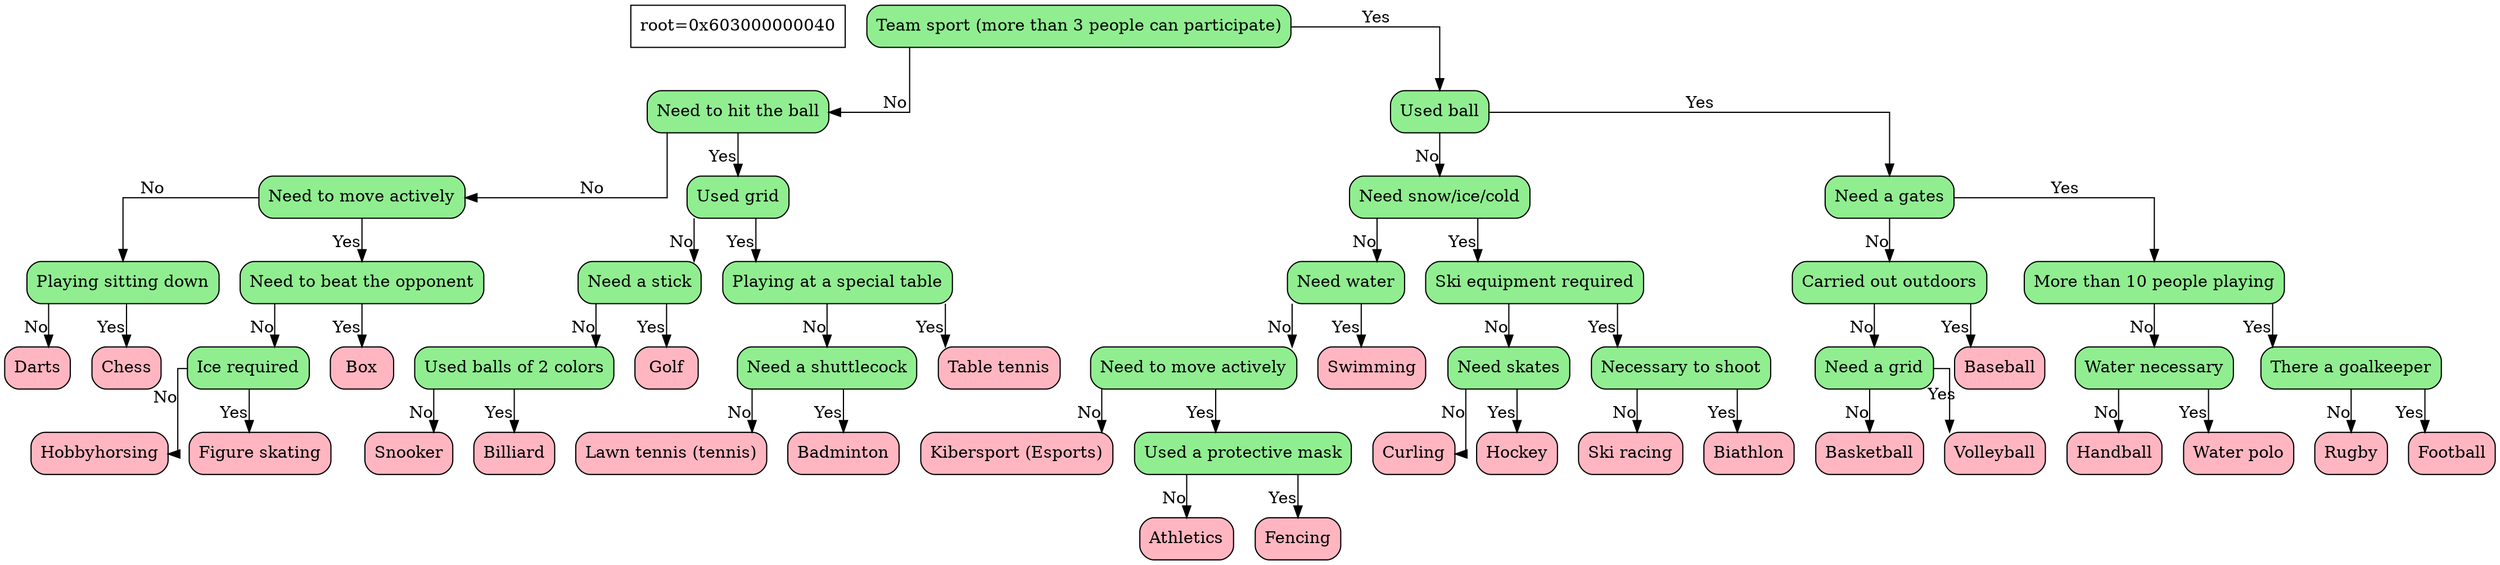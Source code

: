 digraph tree{
    node[shape=record,fontsize=14];
    splines=ortho
    info[label="root=0x603000000040"]

  	node0x603000000040[shape=Mrecord,style="rounded,filled",fillcolor="lightgreen",label="{ Team sport (more than 3 people can participate) }"]
	node0x603000000040->node0x603000000070[xlabel="No"]
	node0x603000000070[shape=Mrecord,style="rounded,filled",fillcolor="lightgreen",label="{ Need to hit the ball }"]
	node0x603000000070->node0x6030000000a0[xlabel="No"]
	node0x6030000000a0[shape=Mrecord,style="rounded,filled",fillcolor="lightgreen",label="{ Need to move actively }"]
	node0x6030000000a0->node0x6030000000d0[xlabel="No"]
	node0x6030000000d0[shape=Mrecord,style="rounded,filled",fillcolor="lightgreen",label="{ Playing sitting down }"]
	node0x6030000000d0->node0x603000000100[xlabel="No"]
	node0x603000000100[shape=Mrecord,style="rounded,filled",fillcolor="lightpink",label="{ Darts }"]
	node0x603000000100[shape=Mrecord,style="rounded,filled",fillcolor="lightpink",label="{ Darts }"]
	node0x6030000000d0[shape=Mrecord,style="rounded,filled",fillcolor="lightgreen",label="{ Playing sitting down }"]
	node0x6030000000d0->node0x603000000130[xlabel="Yes"]
	node0x603000000130[shape=Mrecord,style="rounded,filled",fillcolor="lightpink",label="{ Chess }"]
	node0x603000000130[shape=Mrecord,style="rounded,filled",fillcolor="lightpink",label="{ Chess }"]
	node0x6030000000a0[shape=Mrecord,style="rounded,filled",fillcolor="lightgreen",label="{ Need to move actively }"]
	node0x6030000000a0->node0x603000000160[xlabel="Yes"]
	node0x603000000160[shape=Mrecord,style="rounded,filled",fillcolor="lightgreen",label="{ Need to beat the opponent }"]
	node0x603000000160->node0x603000000190[xlabel="No"]
	node0x603000000190[shape=Mrecord,style="rounded,filled",fillcolor="lightgreen",label="{ Ice required }"]
	node0x603000000190->node0x6030000001c0[xlabel="No"]
	node0x6030000001c0[shape=Mrecord,style="rounded,filled",fillcolor="lightpink",label="{ Hobbyhorsing }"]
	node0x6030000001c0[shape=Mrecord,style="rounded,filled",fillcolor="lightpink",label="{ Hobbyhorsing }"]
	node0x603000000190[shape=Mrecord,style="rounded,filled",fillcolor="lightgreen",label="{ Ice required }"]
	node0x603000000190->node0x6030000001f0[xlabel="Yes"]
	node0x6030000001f0[shape=Mrecord,style="rounded,filled",fillcolor="lightpink",label="{ Figure skating }"]
	node0x6030000001f0[shape=Mrecord,style="rounded,filled",fillcolor="lightpink",label="{ Figure skating }"]
	node0x603000000160[shape=Mrecord,style="rounded,filled",fillcolor="lightgreen",label="{ Need to beat the opponent }"]
	node0x603000000160->node0x603000000220[xlabel="Yes"]
	node0x603000000220[shape=Mrecord,style="rounded,filled",fillcolor="lightpink",label="{ Box }"]
	node0x603000000220[shape=Mrecord,style="rounded,filled",fillcolor="lightpink",label="{ Box }"]
	node0x603000000070[shape=Mrecord,style="rounded,filled",fillcolor="lightgreen",label="{ Need to hit the ball }"]
	node0x603000000070->node0x603000000250[xlabel="Yes"]
	node0x603000000250[shape=Mrecord,style="rounded,filled",fillcolor="lightgreen",label="{ Used grid }"]
	node0x603000000250->node0x603000000280[xlabel="No"]
	node0x603000000280[shape=Mrecord,style="rounded,filled",fillcolor="lightgreen",label="{ Need a stick }"]
	node0x603000000280->node0x6030000002b0[xlabel="No"]
	node0x6030000002b0[shape=Mrecord,style="rounded,filled",fillcolor="lightgreen",label="{ Used balls of 2 colors }"]
	node0x6030000002b0->node0x6030000002e0[xlabel="No"]
	node0x6030000002e0[shape=Mrecord,style="rounded,filled",fillcolor="lightpink",label="{ Snooker }"]
	node0x6030000002e0[shape=Mrecord,style="rounded,filled",fillcolor="lightpink",label="{ Snooker }"]
	node0x6030000002b0[shape=Mrecord,style="rounded,filled",fillcolor="lightgreen",label="{ Used balls of 2 colors }"]
	node0x6030000002b0->node0x603000000310[xlabel="Yes"]
	node0x603000000310[shape=Mrecord,style="rounded,filled",fillcolor="lightpink",label="{ Billiard }"]
	node0x603000000310[shape=Mrecord,style="rounded,filled",fillcolor="lightpink",label="{ Billiard }"]
	node0x603000000280[shape=Mrecord,style="rounded,filled",fillcolor="lightgreen",label="{ Need a stick }"]
	node0x603000000280->node0x603000000340[xlabel="Yes"]
	node0x603000000340[shape=Mrecord,style="rounded,filled",fillcolor="lightpink",label="{ Golf }"]
	node0x603000000340[shape=Mrecord,style="rounded,filled",fillcolor="lightpink",label="{ Golf }"]
	node0x603000000250[shape=Mrecord,style="rounded,filled",fillcolor="lightgreen",label="{ Used grid }"]
	node0x603000000250->node0x603000000370[xlabel="Yes"]
	node0x603000000370[shape=Mrecord,style="rounded,filled",fillcolor="lightgreen",label="{ Playing at a special table }"]
	node0x603000000370->node0x6030000003a0[xlabel="No"]
	node0x6030000003a0[shape=Mrecord,style="rounded,filled",fillcolor="lightgreen",label="{ Need a shuttlecock }"]
	node0x6030000003a0->node0x6030000003d0[xlabel="No"]
	node0x6030000003d0[shape=Mrecord,style="rounded,filled",fillcolor="lightpink",label="{ Lawn tennis (tennis) }"]
	node0x6030000003d0[shape=Mrecord,style="rounded,filled",fillcolor="lightpink",label="{ Lawn tennis (tennis) }"]
	node0x6030000003a0[shape=Mrecord,style="rounded,filled",fillcolor="lightgreen",label="{ Need a shuttlecock }"]
	node0x6030000003a0->node0x603000000400[xlabel="Yes"]
	node0x603000000400[shape=Mrecord,style="rounded,filled",fillcolor="lightpink",label="{ Badminton }"]
	node0x603000000400[shape=Mrecord,style="rounded,filled",fillcolor="lightpink",label="{ Badminton }"]
	node0x603000000370[shape=Mrecord,style="rounded,filled",fillcolor="lightgreen",label="{ Playing at a special table }"]
	node0x603000000370->node0x603000000430[xlabel="Yes"]
	node0x603000000430[shape=Mrecord,style="rounded,filled",fillcolor="lightpink",label="{ Table tennis }"]
	node0x603000000430[shape=Mrecord,style="rounded,filled",fillcolor="lightpink",label="{ Table tennis }"]
	node0x603000000040[shape=Mrecord,style="rounded,filled",fillcolor="lightgreen",label="{ Team sport (more than 3 people can participate) }"]
	node0x603000000040->node0x603000000460[xlabel="Yes"]
	node0x603000000460[shape=Mrecord,style="rounded,filled",fillcolor="lightgreen",label="{ Used ball }"]
	node0x603000000460->node0x603000000490[xlabel="No"]
	node0x603000000490[shape=Mrecord,style="rounded,filled",fillcolor="lightgreen",label="{ Need snow/ice/cold }"]
	node0x603000000490->node0x6030000004c0[xlabel="No"]
	node0x6030000004c0[shape=Mrecord,style="rounded,filled",fillcolor="lightgreen",label="{ Need water }"]
	node0x6030000004c0->node0x6030000004f0[xlabel="No"]
	node0x6030000004f0[shape=Mrecord,style="rounded,filled",fillcolor="lightgreen",label="{ Need to move actively }"]
	node0x6030000004f0->node0x603000000520[xlabel="No"]
	node0x603000000520[shape=Mrecord,style="rounded,filled",fillcolor="lightpink",label="{ Kibersport (Esports) }"]
	node0x603000000520[shape=Mrecord,style="rounded,filled",fillcolor="lightpink",label="{ Kibersport (Esports) }"]
	node0x6030000004f0[shape=Mrecord,style="rounded,filled",fillcolor="lightgreen",label="{ Need to move actively }"]
	node0x6030000004f0->node0x603000000550[xlabel="Yes"]
	node0x603000000550[shape=Mrecord,style="rounded,filled",fillcolor="lightgreen",label="{ Used a protective mask }"]
	node0x603000000550->node0x603000000580[xlabel="No"]
	node0x603000000580[shape=Mrecord,style="rounded,filled",fillcolor="lightpink",label="{ Athletics }"]
	node0x603000000580[shape=Mrecord,style="rounded,filled",fillcolor="lightpink",label="{ Athletics }"]
	node0x603000000550[shape=Mrecord,style="rounded,filled",fillcolor="lightgreen",label="{ Used a protective mask }"]
	node0x603000000550->node0x6030000005b0[xlabel="Yes"]
	node0x6030000005b0[shape=Mrecord,style="rounded,filled",fillcolor="lightpink",label="{ Fencing }"]
	node0x6030000005b0[shape=Mrecord,style="rounded,filled",fillcolor="lightpink",label="{ Fencing }"]
	node0x6030000004c0[shape=Mrecord,style="rounded,filled",fillcolor="lightgreen",label="{ Need water }"]
	node0x6030000004c0->node0x6030000005e0[xlabel="Yes"]
	node0x6030000005e0[shape=Mrecord,style="rounded,filled",fillcolor="lightpink",label="{ Swimming }"]
	node0x6030000005e0[shape=Mrecord,style="rounded,filled",fillcolor="lightpink",label="{ Swimming }"]
	node0x603000000490[shape=Mrecord,style="rounded,filled",fillcolor="lightgreen",label="{ Need snow/ice/cold }"]
	node0x603000000490->node0x603000000610[xlabel="Yes"]
	node0x603000000610[shape=Mrecord,style="rounded,filled",fillcolor="lightgreen",label="{ Ski equipment required }"]
	node0x603000000610->node0x603000000640[xlabel="No"]
	node0x603000000640[shape=Mrecord,style="rounded,filled",fillcolor="lightgreen",label="{ Need skates }"]
	node0x603000000640->node0x603000000670[xlabel="No"]
	node0x603000000670[shape=Mrecord,style="rounded,filled",fillcolor="lightpink",label="{ Curling }"]
	node0x603000000670[shape=Mrecord,style="rounded,filled",fillcolor="lightpink",label="{ Curling }"]
	node0x603000000640[shape=Mrecord,style="rounded,filled",fillcolor="lightgreen",label="{ Need skates }"]
	node0x603000000640->node0x6030000006a0[xlabel="Yes"]
	node0x6030000006a0[shape=Mrecord,style="rounded,filled",fillcolor="lightpink",label="{ Hockey }"]
	node0x6030000006a0[shape=Mrecord,style="rounded,filled",fillcolor="lightpink",label="{ Hockey }"]
	node0x603000000610[shape=Mrecord,style="rounded,filled",fillcolor="lightgreen",label="{ Ski equipment required }"]
	node0x603000000610->node0x6030000006d0[xlabel="Yes"]
	node0x6030000006d0[shape=Mrecord,style="rounded,filled",fillcolor="lightgreen",label="{ Necessary to shoot }"]
	node0x6030000006d0->node0x603000000700[xlabel="No"]
	node0x603000000700[shape=Mrecord,style="rounded,filled",fillcolor="lightpink",label="{ Ski racing }"]
	node0x603000000700[shape=Mrecord,style="rounded,filled",fillcolor="lightpink",label="{ Ski racing }"]
	node0x6030000006d0[shape=Mrecord,style="rounded,filled",fillcolor="lightgreen",label="{ Necessary to shoot }"]
	node0x6030000006d0->node0x603000000730[xlabel="Yes"]
	node0x603000000730[shape=Mrecord,style="rounded,filled",fillcolor="lightpink",label="{ Biathlon }"]
	node0x603000000730[shape=Mrecord,style="rounded,filled",fillcolor="lightpink",label="{ Biathlon }"]
	node0x603000000460[shape=Mrecord,style="rounded,filled",fillcolor="lightgreen",label="{ Used ball }"]
	node0x603000000460->node0x603000000760[xlabel="Yes"]
	node0x603000000760[shape=Mrecord,style="rounded,filled",fillcolor="lightgreen",label="{ Need a gates }"]
	node0x603000000760->node0x603000000790[xlabel="No"]
	node0x603000000790[shape=Mrecord,style="rounded,filled",fillcolor="lightgreen",label="{ Carried out outdoors }"]
	node0x603000000790->node0x6030000007c0[xlabel="No"]
	node0x6030000007c0[shape=Mrecord,style="rounded,filled",fillcolor="lightgreen",label="{ Need a grid }"]
	node0x6030000007c0->node0x6030000007f0[xlabel="No"]
	node0x6030000007f0[shape=Mrecord,style="rounded,filled",fillcolor="lightpink",label="{ Basketball }"]
	node0x6030000007f0[shape=Mrecord,style="rounded,filled",fillcolor="lightpink",label="{ Basketball }"]
	node0x6030000007c0[shape=Mrecord,style="rounded,filled",fillcolor="lightgreen",label="{ Need a grid }"]
	node0x6030000007c0->node0x603000000820[xlabel="Yes"]
	node0x603000000820[shape=Mrecord,style="rounded,filled",fillcolor="lightpink",label="{ Volleyball }"]
	node0x603000000820[shape=Mrecord,style="rounded,filled",fillcolor="lightpink",label="{ Volleyball }"]
	node0x603000000790[shape=Mrecord,style="rounded,filled",fillcolor="lightgreen",label="{ Carried out outdoors }"]
	node0x603000000790->node0x603000000850[xlabel="Yes"]
	node0x603000000850[shape=Mrecord,style="rounded,filled",fillcolor="lightpink",label="{ Baseball }"]
	node0x603000000850[shape=Mrecord,style="rounded,filled",fillcolor="lightpink",label="{ Baseball }"]
	node0x603000000760[shape=Mrecord,style="rounded,filled",fillcolor="lightgreen",label="{ Need a gates }"]
	node0x603000000760->node0x603000000880[xlabel="Yes"]
	node0x603000000880[shape=Mrecord,style="rounded,filled",fillcolor="lightgreen",label="{ More than 10 people playing }"]
	node0x603000000880->node0x6030000008b0[xlabel="No"]
	node0x6030000008b0[shape=Mrecord,style="rounded,filled",fillcolor="lightgreen",label="{ Water necessary }"]
	node0x6030000008b0->node0x6030000008e0[xlabel="No"]
	node0x6030000008e0[shape=Mrecord,style="rounded,filled",fillcolor="lightpink",label="{ Handball }"]
	node0x6030000008e0[shape=Mrecord,style="rounded,filled",fillcolor="lightpink",label="{ Handball }"]
	node0x6030000008b0[shape=Mrecord,style="rounded,filled",fillcolor="lightgreen",label="{ Water necessary }"]
	node0x6030000008b0->node0x603000000910[xlabel="Yes"]
	node0x603000000910[shape=Mrecord,style="rounded,filled",fillcolor="lightpink",label="{ Water polo }"]
	node0x603000000910[shape=Mrecord,style="rounded,filled",fillcolor="lightpink",label="{ Water polo }"]
	node0x603000000880[shape=Mrecord,style="rounded,filled",fillcolor="lightgreen",label="{ More than 10 people playing }"]
	node0x603000000880->node0x603000000940[xlabel="Yes"]
	node0x603000000940[shape=Mrecord,style="rounded,filled",fillcolor="lightgreen",label="{ There a goalkeeper }"]
	node0x603000000940->node0x603000000970[xlabel="No"]
	node0x603000000970[shape=Mrecord,style="rounded,filled",fillcolor="lightpink",label="{ Rugby }"]
	node0x603000000970[shape=Mrecord,style="rounded,filled",fillcolor="lightpink",label="{ Rugby }"]
	node0x603000000940[shape=Mrecord,style="rounded,filled",fillcolor="lightgreen",label="{ There a goalkeeper }"]
	node0x603000000940->node0x6030000009a0[xlabel="Yes"]
	node0x6030000009a0[shape=Mrecord,style="rounded,filled",fillcolor="lightpink",label="{ Football }"]
	node0x6030000009a0[shape=Mrecord,style="rounded,filled",fillcolor="lightpink",label="{ Football }"]

}